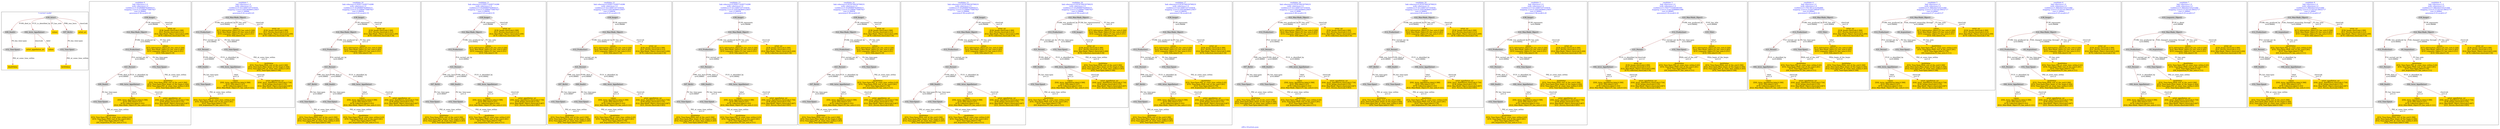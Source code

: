 digraph n0 {
fontcolor="blue"
remincross="true"
label="s09-s-18-artists.json"
subgraph cluster_0 {
label="1-correct model"
n2[style="filled",color="white",fillcolor="lightgray",label="E39_Actor1"];
n3[style="filled",color="white",fillcolor="lightgray",label="E69_Death1"];
n4[style="filled",color="white",fillcolor="lightgray",label="E82_Actor_Appellation1"];
n5[shape="plaintext",style="filled",fillcolor="gold",label="values"];
n6[style="filled",color="white",fillcolor="lightgray",label="E67_Birth1"];
n7[shape="plaintext",style="filled",fillcolor="gold",label="artist_uri"];
n8[style="filled",color="white",fillcolor="lightgray",label="E52_Time-Span1"];
n9[shape="plaintext",style="filled",fillcolor="gold",label="birthValue"];
n10[style="filled",color="white",fillcolor="lightgray",label="E52_Time-Span2"];
n11[shape="plaintext",style="filled",fillcolor="gold",label="deathValue"];
n12[shape="plaintext",style="filled",fillcolor="gold",label="artist_appellation_uri"];
n13[shape="plaintext",style="filled",fillcolor="gold",label="values"];
}
subgraph cluster_1 {
label="candidate 0\nlink coherence:1.0\nnode coherence:1.0\nconfidence:0.45290869793904515\nmapping score:0.5120806770907927\ncost:12.99962\n-precision:0.38-recall:0.45"
n15[style="filled",color="white",fillcolor="lightgray",label="E12_Production1"];
n16[style="filled",color="white",fillcolor="lightgray",label="E21_Person1"];
n17[style="filled",color="white",fillcolor="lightgray",label="E52_Time-Span2"];
n18[style="filled",color="white",fillcolor="lightgray",label="E69_Death1"];
n19[style="filled",color="white",fillcolor="lightgray",label="E82_Actor_Appellation1"];
n20[style="filled",color="white",fillcolor="lightgray",label="E22_Man-Made_Object1"];
n21[style="filled",color="white",fillcolor="lightgray",label="E38_Image1"];
n22[style="filled",color="white",fillcolor="lightgray",label="E52_Time-Span4"];
n23[shape="plaintext",style="filled",fillcolor="gold",label="values\n[E82_Actor_Appellation,label,0.588]\n[E35_Title,label,0.147]\n[E78_Collection,label,0.143]\n[E22_Man-Made_Object,P3_has_note,0.121]"];
n24[shape="plaintext",style="filled",fillcolor="gold",label="artist_uri\n[E38_Image,classLink,0.399]\n[E21_Person,classLink,0.212]\n[E22_Man-Made_Object,classLink,0.209]\n[E78_Collection,classLink,0.18]"];
n25[shape="plaintext",style="filled",fillcolor="gold",label="values\n[E73_Information_Object,P3_has_note,0.326]\n[E22_Man-Made_Object,P3_has_note,0.283]\n[E33_Linguistic_Object,P3_has_note,0.251]\n[E35_Title,label,0.14]"];
n26[shape="plaintext",style="filled",fillcolor="gold",label="deathValue\n[E52_Time-Span,P82_at_some_time_within,0.43]\n[E52_Time-Span,P82b_end_of_the_end,0.281]\n[E52_Time-Span,label,0.178]\n[E8_Acquisition,P3_has_note,0.111]"];
n27[shape="plaintext",style="filled",fillcolor="gold",label="artist_appellation_uri\n[E82_Actor_Appellation,classLink,0.734]\n[E38_Image,classLink,0.135]\n[E22_Man-Made_Object,classLink,0.067]\n[E21_Person,classLink,0.063]"];
n28[shape="plaintext",style="filled",fillcolor="gold",label="birthValue\n[E52_Time-Span,P82b_end_of_the_end,0.306]\n[E52_Time-Span,P82a_begin_of_the_begin,0.304]\n[E52_Time-Span,P82_at_some_time_within,0.283]\n[E52_Time-Span,label,0.106]"];
}
subgraph cluster_2 {
label="candidate 1\nlink coherence:1.0\nnode coherence:1.0\nconfidence:0.42134907337103034\nmapping score:0.5293385800125657\ncost:11.99966\n-precision:0.42-recall:0.45"
n30[style="filled",color="white",fillcolor="lightgray",label="E12_Production1"];
n31[style="filled",color="white",fillcolor="lightgray",label="E21_Person1"];
n32[style="filled",color="white",fillcolor="lightgray",label="E52_Time-Span2"];
n33[style="filled",color="white",fillcolor="lightgray",label="E69_Death1"];
n34[style="filled",color="white",fillcolor="lightgray",label="E82_Actor_Appellation1"];
n35[style="filled",color="white",fillcolor="lightgray",label="E22_Man-Made_Object1"];
n36[style="filled",color="white",fillcolor="lightgray",label="E52_Time-Span4"];
n37[shape="plaintext",style="filled",fillcolor="gold",label="values\n[E82_Actor_Appellation,label,0.588]\n[E35_Title,label,0.147]\n[E78_Collection,label,0.143]\n[E22_Man-Made_Object,P3_has_note,0.121]"];
n38[shape="plaintext",style="filled",fillcolor="gold",label="values\n[E73_Information_Object,P3_has_note,0.326]\n[E22_Man-Made_Object,P3_has_note,0.283]\n[E33_Linguistic_Object,P3_has_note,0.251]\n[E35_Title,label,0.14]"];
n39[shape="plaintext",style="filled",fillcolor="gold",label="deathValue\n[E52_Time-Span,P82_at_some_time_within,0.43]\n[E52_Time-Span,P82b_end_of_the_end,0.281]\n[E52_Time-Span,label,0.178]\n[E8_Acquisition,P3_has_note,0.111]"];
n40[shape="plaintext",style="filled",fillcolor="gold",label="artist_appellation_uri\n[E82_Actor_Appellation,classLink,0.734]\n[E38_Image,classLink,0.135]\n[E22_Man-Made_Object,classLink,0.067]\n[E21_Person,classLink,0.063]"];
n41[shape="plaintext",style="filled",fillcolor="gold",label="artist_uri\n[E38_Image,classLink,0.399]\n[E21_Person,classLink,0.212]\n[E22_Man-Made_Object,classLink,0.209]\n[E78_Collection,classLink,0.18]"];
n42[shape="plaintext",style="filled",fillcolor="gold",label="birthValue\n[E52_Time-Span,P82b_end_of_the_end,0.306]\n[E52_Time-Span,P82a_begin_of_the_begin,0.304]\n[E52_Time-Span,P82_at_some_time_within,0.283]\n[E52_Time-Span,label,0.106]"];
}
subgraph cluster_3 {
label="candidate 10\nlink coherence:0.9285714285714286\nnode coherence:1.0\nconfidence:0.45290869793904515\nmapping score:0.5120806770907927\ncost:13.99956\n-precision:0.43-recall:0.55"
n44[style="filled",color="white",fillcolor="lightgray",label="E12_Production1"];
n45[style="filled",color="white",fillcolor="lightgray",label="E21_Person1"];
n46[style="filled",color="white",fillcolor="lightgray",label="E67_Birth1"];
n47[style="filled",color="white",fillcolor="lightgray",label="E69_Death1"];
n48[style="filled",color="white",fillcolor="lightgray",label="E82_Actor_Appellation1"];
n49[style="filled",color="white",fillcolor="lightgray",label="E22_Man-Made_Object1"];
n50[style="filled",color="white",fillcolor="lightgray",label="E38_Image1"];
n51[style="filled",color="white",fillcolor="lightgray",label="E52_Time-Span1"];
n52[style="filled",color="white",fillcolor="lightgray",label="E52_Time-Span3"];
n53[shape="plaintext",style="filled",fillcolor="gold",label="values\n[E82_Actor_Appellation,label,0.588]\n[E35_Title,label,0.147]\n[E78_Collection,label,0.143]\n[E22_Man-Made_Object,P3_has_note,0.121]"];
n54[shape="plaintext",style="filled",fillcolor="gold",label="birthValue\n[E52_Time-Span,P82b_end_of_the_end,0.306]\n[E52_Time-Span,P82a_begin_of_the_begin,0.304]\n[E52_Time-Span,P82_at_some_time_within,0.283]\n[E52_Time-Span,label,0.106]"];
n55[shape="plaintext",style="filled",fillcolor="gold",label="artist_uri\n[E38_Image,classLink,0.399]\n[E21_Person,classLink,0.212]\n[E22_Man-Made_Object,classLink,0.209]\n[E78_Collection,classLink,0.18]"];
n56[shape="plaintext",style="filled",fillcolor="gold",label="values\n[E73_Information_Object,P3_has_note,0.326]\n[E22_Man-Made_Object,P3_has_note,0.283]\n[E33_Linguistic_Object,P3_has_note,0.251]\n[E35_Title,label,0.14]"];
n57[shape="plaintext",style="filled",fillcolor="gold",label="artist_appellation_uri\n[E82_Actor_Appellation,classLink,0.734]\n[E38_Image,classLink,0.135]\n[E22_Man-Made_Object,classLink,0.067]\n[E21_Person,classLink,0.063]"];
n58[shape="plaintext",style="filled",fillcolor="gold",label="deathValue\n[E52_Time-Span,P82_at_some_time_within,0.43]\n[E52_Time-Span,P82b_end_of_the_end,0.281]\n[E52_Time-Span,label,0.178]\n[E8_Acquisition,P3_has_note,0.111]"];
}
subgraph cluster_4 {
label="candidate 11\nlink coherence:0.9285714285714286\nnode coherence:1.0\nconfidence:0.45290869793904515\nmapping score:0.5120806770907927\ncost:13.99959\n-precision:0.43-recall:0.55"
n60[style="filled",color="white",fillcolor="lightgray",label="E12_Production1"];
n61[style="filled",color="white",fillcolor="lightgray",label="E21_Person1"];
n62[style="filled",color="white",fillcolor="lightgray",label="E67_Birth1"];
n63[style="filled",color="white",fillcolor="lightgray",label="E69_Death1"];
n64[style="filled",color="white",fillcolor="lightgray",label="E82_Actor_Appellation1"];
n65[style="filled",color="white",fillcolor="lightgray",label="E22_Man-Made_Object1"];
n66[style="filled",color="white",fillcolor="lightgray",label="E38_Image1"];
n67[style="filled",color="white",fillcolor="lightgray",label="E52_Time-Span1"];
n68[style="filled",color="white",fillcolor="lightgray",label="E52_Time-Span4"];
n69[shape="plaintext",style="filled",fillcolor="gold",label="values\n[E82_Actor_Appellation,label,0.588]\n[E35_Title,label,0.147]\n[E78_Collection,label,0.143]\n[E22_Man-Made_Object,P3_has_note,0.121]"];
n70[shape="plaintext",style="filled",fillcolor="gold",label="birthValue\n[E52_Time-Span,P82b_end_of_the_end,0.306]\n[E52_Time-Span,P82a_begin_of_the_begin,0.304]\n[E52_Time-Span,P82_at_some_time_within,0.283]\n[E52_Time-Span,label,0.106]"];
n71[shape="plaintext",style="filled",fillcolor="gold",label="artist_uri\n[E38_Image,classLink,0.399]\n[E21_Person,classLink,0.212]\n[E22_Man-Made_Object,classLink,0.209]\n[E78_Collection,classLink,0.18]"];
n72[shape="plaintext",style="filled",fillcolor="gold",label="values\n[E73_Information_Object,P3_has_note,0.326]\n[E22_Man-Made_Object,P3_has_note,0.283]\n[E33_Linguistic_Object,P3_has_note,0.251]\n[E35_Title,label,0.14]"];
n73[shape="plaintext",style="filled",fillcolor="gold",label="deathValue\n[E52_Time-Span,P82_at_some_time_within,0.43]\n[E52_Time-Span,P82b_end_of_the_end,0.281]\n[E52_Time-Span,label,0.178]\n[E8_Acquisition,P3_has_note,0.111]"];
n74[shape="plaintext",style="filled",fillcolor="gold",label="artist_appellation_uri\n[E82_Actor_Appellation,classLink,0.734]\n[E38_Image,classLink,0.135]\n[E22_Man-Made_Object,classLink,0.067]\n[E21_Person,classLink,0.063]"];
}
subgraph cluster_5 {
label="candidate 12\nlink coherence:0.9285714285714286\nnode coherence:1.0\nconfidence:0.42134907337103034\nmapping score:0.5293385800125657\ncost:13.99956\n-precision:0.43-recall:0.55"
n76[style="filled",color="white",fillcolor="lightgray",label="E12_Production1"];
n77[style="filled",color="white",fillcolor="lightgray",label="E21_Person1"];
n78[style="filled",color="white",fillcolor="lightgray",label="E67_Birth1"];
n79[style="filled",color="white",fillcolor="lightgray",label="E69_Death1"];
n80[style="filled",color="white",fillcolor="lightgray",label="E82_Actor_Appellation1"];
n81[style="filled",color="white",fillcolor="lightgray",label="E22_Man-Made_Object1"];
n82[style="filled",color="white",fillcolor="lightgray",label="E38_Image1"];
n83[style="filled",color="white",fillcolor="lightgray",label="E52_Time-Span1"];
n84[style="filled",color="white",fillcolor="lightgray",label="E52_Time-Span3"];
n85[shape="plaintext",style="filled",fillcolor="gold",label="values\n[E82_Actor_Appellation,label,0.588]\n[E35_Title,label,0.147]\n[E78_Collection,label,0.143]\n[E22_Man-Made_Object,P3_has_note,0.121]"];
n86[shape="plaintext",style="filled",fillcolor="gold",label="birthValue\n[E52_Time-Span,P82b_end_of_the_end,0.306]\n[E52_Time-Span,P82a_begin_of_the_begin,0.304]\n[E52_Time-Span,P82_at_some_time_within,0.283]\n[E52_Time-Span,label,0.106]"];
n87[shape="plaintext",style="filled",fillcolor="gold",label="values\n[E73_Information_Object,P3_has_note,0.326]\n[E22_Man-Made_Object,P3_has_note,0.283]\n[E33_Linguistic_Object,P3_has_note,0.251]\n[E35_Title,label,0.14]"];
n88[shape="plaintext",style="filled",fillcolor="gold",label="artist_appellation_uri\n[E82_Actor_Appellation,classLink,0.734]\n[E38_Image,classLink,0.135]\n[E22_Man-Made_Object,classLink,0.067]\n[E21_Person,classLink,0.063]"];
n89[shape="plaintext",style="filled",fillcolor="gold",label="artist_uri\n[E38_Image,classLink,0.399]\n[E21_Person,classLink,0.212]\n[E22_Man-Made_Object,classLink,0.209]\n[E78_Collection,classLink,0.18]"];
n90[shape="plaintext",style="filled",fillcolor="gold",label="deathValue\n[E52_Time-Span,P82_at_some_time_within,0.43]\n[E52_Time-Span,P82b_end_of_the_end,0.281]\n[E52_Time-Span,label,0.178]\n[E8_Acquisition,P3_has_note,0.111]"];
}
subgraph cluster_6 {
label="candidate 13\nlink coherence:0.9285714285714286\nnode coherence:1.0\nconfidence:0.42134907337103034\nmapping score:0.5293385800125657\ncost:13.99959\n-precision:0.43-recall:0.55"
n92[style="filled",color="white",fillcolor="lightgray",label="E12_Production1"];
n93[style="filled",color="white",fillcolor="lightgray",label="E21_Person1"];
n94[style="filled",color="white",fillcolor="lightgray",label="E67_Birth1"];
n95[style="filled",color="white",fillcolor="lightgray",label="E69_Death1"];
n96[style="filled",color="white",fillcolor="lightgray",label="E82_Actor_Appellation1"];
n97[style="filled",color="white",fillcolor="lightgray",label="E22_Man-Made_Object1"];
n98[style="filled",color="white",fillcolor="lightgray",label="E38_Image1"];
n99[style="filled",color="white",fillcolor="lightgray",label="E52_Time-Span1"];
n100[style="filled",color="white",fillcolor="lightgray",label="E52_Time-Span4"];
n101[shape="plaintext",style="filled",fillcolor="gold",label="values\n[E82_Actor_Appellation,label,0.588]\n[E35_Title,label,0.147]\n[E78_Collection,label,0.143]\n[E22_Man-Made_Object,P3_has_note,0.121]"];
n102[shape="plaintext",style="filled",fillcolor="gold",label="birthValue\n[E52_Time-Span,P82b_end_of_the_end,0.306]\n[E52_Time-Span,P82a_begin_of_the_begin,0.304]\n[E52_Time-Span,P82_at_some_time_within,0.283]\n[E52_Time-Span,label,0.106]"];
n103[shape="plaintext",style="filled",fillcolor="gold",label="values\n[E73_Information_Object,P3_has_note,0.326]\n[E22_Man-Made_Object,P3_has_note,0.283]\n[E33_Linguistic_Object,P3_has_note,0.251]\n[E35_Title,label,0.14]"];
n104[shape="plaintext",style="filled",fillcolor="gold",label="deathValue\n[E52_Time-Span,P82_at_some_time_within,0.43]\n[E52_Time-Span,P82b_end_of_the_end,0.281]\n[E52_Time-Span,label,0.178]\n[E8_Acquisition,P3_has_note,0.111]"];
n105[shape="plaintext",style="filled",fillcolor="gold",label="artist_appellation_uri\n[E82_Actor_Appellation,classLink,0.734]\n[E38_Image,classLink,0.135]\n[E22_Man-Made_Object,classLink,0.067]\n[E21_Person,classLink,0.063]"];
n106[shape="plaintext",style="filled",fillcolor="gold",label="artist_uri\n[E38_Image,classLink,0.399]\n[E21_Person,classLink,0.212]\n[E22_Man-Made_Object,classLink,0.209]\n[E78_Collection,classLink,0.18]"];
}
subgraph cluster_7 {
label="candidate 14\nlink coherence:0.9230769230769231\nnode coherence:1.0\nconfidence:0.45290869793904515\nmapping score:0.5120806770907927\ncost:12.99959\n-precision:0.38-recall:0.45"
n108[style="filled",color="white",fillcolor="lightgray",label="E12_Production1"];
n109[style="filled",color="white",fillcolor="lightgray",label="E21_Person1"];
n110[style="filled",color="white",fillcolor="lightgray",label="E52_Time-Span2"];
n111[style="filled",color="white",fillcolor="lightgray",label="E67_Birth1"];
n112[style="filled",color="white",fillcolor="lightgray",label="E82_Actor_Appellation1"];
n113[style="filled",color="white",fillcolor="lightgray",label="E22_Man-Made_Object1"];
n114[style="filled",color="white",fillcolor="lightgray",label="E38_Image1"];
n115[style="filled",color="white",fillcolor="lightgray",label="E52_Time-Span1"];
n116[shape="plaintext",style="filled",fillcolor="gold",label="values\n[E82_Actor_Appellation,label,0.588]\n[E35_Title,label,0.147]\n[E78_Collection,label,0.143]\n[E22_Man-Made_Object,P3_has_note,0.121]"];
n117[shape="plaintext",style="filled",fillcolor="gold",label="birthValue\n[E52_Time-Span,P82b_end_of_the_end,0.306]\n[E52_Time-Span,P82a_begin_of_the_begin,0.304]\n[E52_Time-Span,P82_at_some_time_within,0.283]\n[E52_Time-Span,label,0.106]"];
n118[shape="plaintext",style="filled",fillcolor="gold",label="artist_uri\n[E38_Image,classLink,0.399]\n[E21_Person,classLink,0.212]\n[E22_Man-Made_Object,classLink,0.209]\n[E78_Collection,classLink,0.18]"];
n119[shape="plaintext",style="filled",fillcolor="gold",label="values\n[E73_Information_Object,P3_has_note,0.326]\n[E22_Man-Made_Object,P3_has_note,0.283]\n[E33_Linguistic_Object,P3_has_note,0.251]\n[E35_Title,label,0.14]"];
n120[shape="plaintext",style="filled",fillcolor="gold",label="artist_appellation_uri\n[E82_Actor_Appellation,classLink,0.734]\n[E38_Image,classLink,0.135]\n[E22_Man-Made_Object,classLink,0.067]\n[E21_Person,classLink,0.063]"];
n121[shape="plaintext",style="filled",fillcolor="gold",label="deathValue\n[E52_Time-Span,P82_at_some_time_within,0.43]\n[E52_Time-Span,P82b_end_of_the_end,0.281]\n[E52_Time-Span,label,0.178]\n[E8_Acquisition,P3_has_note,0.111]"];
}
subgraph cluster_8 {
label="candidate 15\nlink coherence:0.9230769230769231\nnode coherence:1.0\nconfidence:0.45290869793904515\nmapping score:0.5120806770907927\ncost:12.99964\n-precision:0.38-recall:0.45"
n123[style="filled",color="white",fillcolor="lightgray",label="E12_Production1"];
n124[style="filled",color="white",fillcolor="lightgray",label="E21_Person1"];
n125[style="filled",color="white",fillcolor="lightgray",label="E69_Death1"];
n126[style="filled",color="white",fillcolor="lightgray",label="E82_Actor_Appellation1"];
n127[style="filled",color="white",fillcolor="lightgray",label="E22_Man-Made_Object1"];
n128[style="filled",color="white",fillcolor="lightgray",label="E38_Image1"];
n129[style="filled",color="white",fillcolor="lightgray",label="E52_Time-Span3"];
n130[style="filled",color="white",fillcolor="lightgray",label="E52_Time-Span4"];
n131[shape="plaintext",style="filled",fillcolor="gold",label="values\n[E82_Actor_Appellation,label,0.588]\n[E35_Title,label,0.147]\n[E78_Collection,label,0.143]\n[E22_Man-Made_Object,P3_has_note,0.121]"];
n132[shape="plaintext",style="filled",fillcolor="gold",label="artist_uri\n[E38_Image,classLink,0.399]\n[E21_Person,classLink,0.212]\n[E22_Man-Made_Object,classLink,0.209]\n[E78_Collection,classLink,0.18]"];
n133[shape="plaintext",style="filled",fillcolor="gold",label="values\n[E73_Information_Object,P3_has_note,0.326]\n[E22_Man-Made_Object,P3_has_note,0.283]\n[E33_Linguistic_Object,P3_has_note,0.251]\n[E35_Title,label,0.14]"];
n134[shape="plaintext",style="filled",fillcolor="gold",label="deathValue\n[E52_Time-Span,P82_at_some_time_within,0.43]\n[E52_Time-Span,P82b_end_of_the_end,0.281]\n[E52_Time-Span,label,0.178]\n[E8_Acquisition,P3_has_note,0.111]"];
n135[shape="plaintext",style="filled",fillcolor="gold",label="artist_appellation_uri\n[E82_Actor_Appellation,classLink,0.734]\n[E38_Image,classLink,0.135]\n[E22_Man-Made_Object,classLink,0.067]\n[E21_Person,classLink,0.063]"];
n136[shape="plaintext",style="filled",fillcolor="gold",label="birthValue\n[E52_Time-Span,P82b_end_of_the_end,0.306]\n[E52_Time-Span,P82a_begin_of_the_begin,0.304]\n[E52_Time-Span,P82_at_some_time_within,0.283]\n[E52_Time-Span,label,0.106]"];
}
subgraph cluster_9 {
label="candidate 16\nlink coherence:0.9230769230769231\nnode coherence:1.0\nconfidence:0.45290869793904515\nmapping score:0.5120806770907927\ncost:12.99966\n-precision:0.38-recall:0.45"
n138[style="filled",color="white",fillcolor="lightgray",label="E12_Production1"];
n139[style="filled",color="white",fillcolor="lightgray",label="E21_Person1"];
n140[style="filled",color="white",fillcolor="lightgray",label="E52_Time-Span2"];
n141[style="filled",color="white",fillcolor="lightgray",label="E69_Death1"];
n142[style="filled",color="white",fillcolor="lightgray",label="E82_Actor_Appellation1"];
n143[style="filled",color="white",fillcolor="lightgray",label="E22_Man-Made_Object1"];
n144[style="filled",color="white",fillcolor="lightgray",label="E38_Image1"];
n145[style="filled",color="white",fillcolor="lightgray",label="E52_Time-Span4"];
n146[shape="plaintext",style="filled",fillcolor="gold",label="values\n[E82_Actor_Appellation,label,0.588]\n[E35_Title,label,0.147]\n[E78_Collection,label,0.143]\n[E22_Man-Made_Object,P3_has_note,0.121]"];
n147[shape="plaintext",style="filled",fillcolor="gold",label="artist_uri\n[E38_Image,classLink,0.399]\n[E21_Person,classLink,0.212]\n[E22_Man-Made_Object,classLink,0.209]\n[E78_Collection,classLink,0.18]"];
n148[shape="plaintext",style="filled",fillcolor="gold",label="values\n[E73_Information_Object,P3_has_note,0.326]\n[E22_Man-Made_Object,P3_has_note,0.283]\n[E33_Linguistic_Object,P3_has_note,0.251]\n[E35_Title,label,0.14]"];
n149[shape="plaintext",style="filled",fillcolor="gold",label="deathValue\n[E52_Time-Span,P82_at_some_time_within,0.43]\n[E52_Time-Span,P82b_end_of_the_end,0.281]\n[E52_Time-Span,label,0.178]\n[E8_Acquisition,P3_has_note,0.111]"];
n150[shape="plaintext",style="filled",fillcolor="gold",label="artist_appellation_uri\n[E82_Actor_Appellation,classLink,0.734]\n[E38_Image,classLink,0.135]\n[E22_Man-Made_Object,classLink,0.067]\n[E21_Person,classLink,0.063]"];
n151[shape="plaintext",style="filled",fillcolor="gold",label="birthValue\n[E52_Time-Span,P82b_end_of_the_end,0.306]\n[E52_Time-Span,P82a_begin_of_the_begin,0.304]\n[E52_Time-Span,P82_at_some_time_within,0.283]\n[E52_Time-Span,label,0.106]"];
}
subgraph cluster_10 {
label="candidate 17\nlink coherence:0.9230769230769231\nnode coherence:1.0\nconfidence:0.42134907337103034\nmapping score:0.5293385800125657\ncost:12.99959\n-precision:0.38-recall:0.45"
n153[style="filled",color="white",fillcolor="lightgray",label="E12_Production1"];
n154[style="filled",color="white",fillcolor="lightgray",label="E21_Person1"];
n155[style="filled",color="white",fillcolor="lightgray",label="E52_Time-Span2"];
n156[style="filled",color="white",fillcolor="lightgray",label="E67_Birth1"];
n157[style="filled",color="white",fillcolor="lightgray",label="E82_Actor_Appellation1"];
n158[style="filled",color="white",fillcolor="lightgray",label="E22_Man-Made_Object1"];
n159[style="filled",color="white",fillcolor="lightgray",label="E38_Image1"];
n160[style="filled",color="white",fillcolor="lightgray",label="E52_Time-Span1"];
n161[shape="plaintext",style="filled",fillcolor="gold",label="values\n[E82_Actor_Appellation,label,0.588]\n[E35_Title,label,0.147]\n[E78_Collection,label,0.143]\n[E22_Man-Made_Object,P3_has_note,0.121]"];
n162[shape="plaintext",style="filled",fillcolor="gold",label="birthValue\n[E52_Time-Span,P82b_end_of_the_end,0.306]\n[E52_Time-Span,P82a_begin_of_the_begin,0.304]\n[E52_Time-Span,P82_at_some_time_within,0.283]\n[E52_Time-Span,label,0.106]"];
n163[shape="plaintext",style="filled",fillcolor="gold",label="values\n[E73_Information_Object,P3_has_note,0.326]\n[E22_Man-Made_Object,P3_has_note,0.283]\n[E33_Linguistic_Object,P3_has_note,0.251]\n[E35_Title,label,0.14]"];
n164[shape="plaintext",style="filled",fillcolor="gold",label="artist_appellation_uri\n[E82_Actor_Appellation,classLink,0.734]\n[E38_Image,classLink,0.135]\n[E22_Man-Made_Object,classLink,0.067]\n[E21_Person,classLink,0.063]"];
n165[shape="plaintext",style="filled",fillcolor="gold",label="artist_uri\n[E38_Image,classLink,0.399]\n[E21_Person,classLink,0.212]\n[E22_Man-Made_Object,classLink,0.209]\n[E78_Collection,classLink,0.18]"];
n166[shape="plaintext",style="filled",fillcolor="gold",label="deathValue\n[E52_Time-Span,P82_at_some_time_within,0.43]\n[E52_Time-Span,P82b_end_of_the_end,0.281]\n[E52_Time-Span,label,0.178]\n[E8_Acquisition,P3_has_note,0.111]"];
}
subgraph cluster_11 {
label="candidate 18\nlink coherence:0.9230769230769231\nnode coherence:1.0\nconfidence:0.42134907337103034\nmapping score:0.5293385800125657\ncost:12.9996\n-precision:0.46-recall:0.55"
n168[style="filled",color="white",fillcolor="lightgray",label="E12_Production1"];
n169[style="filled",color="white",fillcolor="lightgray",label="E21_Person1"];
n170[style="filled",color="white",fillcolor="lightgray",label="E67_Birth1"];
n171[style="filled",color="white",fillcolor="lightgray",label="E69_Death1"];
n172[style="filled",color="white",fillcolor="lightgray",label="E82_Actor_Appellation1"];
n173[style="filled",color="white",fillcolor="lightgray",label="E22_Man-Made_Object1"];
n174[style="filled",color="white",fillcolor="lightgray",label="E52_Time-Span1"];
n175[style="filled",color="white",fillcolor="lightgray",label="E52_Time-Span3"];
n176[shape="plaintext",style="filled",fillcolor="gold",label="values\n[E82_Actor_Appellation,label,0.588]\n[E35_Title,label,0.147]\n[E78_Collection,label,0.143]\n[E22_Man-Made_Object,P3_has_note,0.121]"];
n177[shape="plaintext",style="filled",fillcolor="gold",label="birthValue\n[E52_Time-Span,P82b_end_of_the_end,0.306]\n[E52_Time-Span,P82a_begin_of_the_begin,0.304]\n[E52_Time-Span,P82_at_some_time_within,0.283]\n[E52_Time-Span,label,0.106]"];
n178[shape="plaintext",style="filled",fillcolor="gold",label="values\n[E73_Information_Object,P3_has_note,0.326]\n[E22_Man-Made_Object,P3_has_note,0.283]\n[E33_Linguistic_Object,P3_has_note,0.251]\n[E35_Title,label,0.14]"];
n179[shape="plaintext",style="filled",fillcolor="gold",label="artist_appellation_uri\n[E82_Actor_Appellation,classLink,0.734]\n[E38_Image,classLink,0.135]\n[E22_Man-Made_Object,classLink,0.067]\n[E21_Person,classLink,0.063]"];
n180[shape="plaintext",style="filled",fillcolor="gold",label="artist_uri\n[E38_Image,classLink,0.399]\n[E21_Person,classLink,0.212]\n[E22_Man-Made_Object,classLink,0.209]\n[E78_Collection,classLink,0.18]"];
n181[shape="plaintext",style="filled",fillcolor="gold",label="deathValue\n[E52_Time-Span,P82_at_some_time_within,0.43]\n[E52_Time-Span,P82b_end_of_the_end,0.281]\n[E52_Time-Span,label,0.178]\n[E8_Acquisition,P3_has_note,0.111]"];
}
subgraph cluster_12 {
label="candidate 19\nlink coherence:0.9230769230769231\nnode coherence:1.0\nconfidence:0.42134907337103034\nmapping score:0.5293385800125657\ncost:12.99963\n-precision:0.46-recall:0.55"
n183[style="filled",color="white",fillcolor="lightgray",label="E12_Production1"];
n184[style="filled",color="white",fillcolor="lightgray",label="E21_Person1"];
n185[style="filled",color="white",fillcolor="lightgray",label="E67_Birth1"];
n186[style="filled",color="white",fillcolor="lightgray",label="E69_Death1"];
n187[style="filled",color="white",fillcolor="lightgray",label="E82_Actor_Appellation1"];
n188[style="filled",color="white",fillcolor="lightgray",label="E22_Man-Made_Object1"];
n189[style="filled",color="white",fillcolor="lightgray",label="E52_Time-Span1"];
n190[style="filled",color="white",fillcolor="lightgray",label="E52_Time-Span4"];
n191[shape="plaintext",style="filled",fillcolor="gold",label="values\n[E82_Actor_Appellation,label,0.588]\n[E35_Title,label,0.147]\n[E78_Collection,label,0.143]\n[E22_Man-Made_Object,P3_has_note,0.121]"];
n192[shape="plaintext",style="filled",fillcolor="gold",label="birthValue\n[E52_Time-Span,P82b_end_of_the_end,0.306]\n[E52_Time-Span,P82a_begin_of_the_begin,0.304]\n[E52_Time-Span,P82_at_some_time_within,0.283]\n[E52_Time-Span,label,0.106]"];
n193[shape="plaintext",style="filled",fillcolor="gold",label="values\n[E73_Information_Object,P3_has_note,0.326]\n[E22_Man-Made_Object,P3_has_note,0.283]\n[E33_Linguistic_Object,P3_has_note,0.251]\n[E35_Title,label,0.14]"];
n194[shape="plaintext",style="filled",fillcolor="gold",label="deathValue\n[E52_Time-Span,P82_at_some_time_within,0.43]\n[E52_Time-Span,P82b_end_of_the_end,0.281]\n[E52_Time-Span,label,0.178]\n[E8_Acquisition,P3_has_note,0.111]"];
n195[shape="plaintext",style="filled",fillcolor="gold",label="artist_appellation_uri\n[E82_Actor_Appellation,classLink,0.734]\n[E38_Image,classLink,0.135]\n[E22_Man-Made_Object,classLink,0.067]\n[E21_Person,classLink,0.063]"];
n196[shape="plaintext",style="filled",fillcolor="gold",label="artist_uri\n[E38_Image,classLink,0.399]\n[E21_Person,classLink,0.212]\n[E22_Man-Made_Object,classLink,0.209]\n[E78_Collection,classLink,0.18]"];
}
subgraph cluster_13 {
label="candidate 2\nlink coherence:1.0\nnode coherence:1.0\nconfidence:0.42134907337103034\nmapping score:0.5293385800125657\ncost:12.99962\n-precision:0.38-recall:0.45"
n198[style="filled",color="white",fillcolor="lightgray",label="E12_Production1"];
n199[style="filled",color="white",fillcolor="lightgray",label="E21_Person1"];
n200[style="filled",color="white",fillcolor="lightgray",label="E52_Time-Span2"];
n201[style="filled",color="white",fillcolor="lightgray",label="E69_Death1"];
n202[style="filled",color="white",fillcolor="lightgray",label="E82_Actor_Appellation1"];
n203[style="filled",color="white",fillcolor="lightgray",label="E22_Man-Made_Object1"];
n204[style="filled",color="white",fillcolor="lightgray",label="E38_Image1"];
n205[style="filled",color="white",fillcolor="lightgray",label="E52_Time-Span4"];
n206[shape="plaintext",style="filled",fillcolor="gold",label="values\n[E82_Actor_Appellation,label,0.588]\n[E35_Title,label,0.147]\n[E78_Collection,label,0.143]\n[E22_Man-Made_Object,P3_has_note,0.121]"];
n207[shape="plaintext",style="filled",fillcolor="gold",label="values\n[E73_Information_Object,P3_has_note,0.326]\n[E22_Man-Made_Object,P3_has_note,0.283]\n[E33_Linguistic_Object,P3_has_note,0.251]\n[E35_Title,label,0.14]"];
n208[shape="plaintext",style="filled",fillcolor="gold",label="deathValue\n[E52_Time-Span,P82_at_some_time_within,0.43]\n[E52_Time-Span,P82b_end_of_the_end,0.281]\n[E52_Time-Span,label,0.178]\n[E8_Acquisition,P3_has_note,0.111]"];
n209[shape="plaintext",style="filled",fillcolor="gold",label="artist_appellation_uri\n[E82_Actor_Appellation,classLink,0.734]\n[E38_Image,classLink,0.135]\n[E22_Man-Made_Object,classLink,0.067]\n[E21_Person,classLink,0.063]"];
n210[shape="plaintext",style="filled",fillcolor="gold",label="artist_uri\n[E38_Image,classLink,0.399]\n[E21_Person,classLink,0.212]\n[E22_Man-Made_Object,classLink,0.209]\n[E78_Collection,classLink,0.18]"];
n211[shape="plaintext",style="filled",fillcolor="gold",label="birthValue\n[E52_Time-Span,P82b_end_of_the_end,0.306]\n[E52_Time-Span,P82a_begin_of_the_begin,0.304]\n[E52_Time-Span,P82_at_some_time_within,0.283]\n[E52_Time-Span,label,0.106]"];
}
subgraph cluster_14 {
label="candidate 3\nlink coherence:1.0\nnode coherence:1.0\nconfidence:0.37657710300365305\nmapping score:0.5144145898901066\ncost:10.99965\n-precision:0.18-recall:0.18"
n213[style="filled",color="white",fillcolor="lightgray",label="E12_Production1"];
n214[style="filled",color="white",fillcolor="lightgray",label="E21_Person1"];
n215[style="filled",color="white",fillcolor="lightgray",label="E52_Time-Span2"];
n216[style="filled",color="white",fillcolor="lightgray",label="E82_Actor_Appellation1"];
n217[style="filled",color="white",fillcolor="lightgray",label="E22_Man-Made_Object1"];
n218[style="filled",color="white",fillcolor="lightgray",label="E35_Title1"];
n219[shape="plaintext",style="filled",fillcolor="gold",label="values\n[E82_Actor_Appellation,label,0.588]\n[E35_Title,label,0.147]\n[E78_Collection,label,0.143]\n[E22_Man-Made_Object,P3_has_note,0.121]"];
n220[shape="plaintext",style="filled",fillcolor="gold",label="values\n[E73_Information_Object,P3_has_note,0.326]\n[E22_Man-Made_Object,P3_has_note,0.283]\n[E33_Linguistic_Object,P3_has_note,0.251]\n[E35_Title,label,0.14]"];
n221[shape="plaintext",style="filled",fillcolor="gold",label="artist_uri\n[E38_Image,classLink,0.399]\n[E21_Person,classLink,0.212]\n[E22_Man-Made_Object,classLink,0.209]\n[E78_Collection,classLink,0.18]"];
n222[shape="plaintext",style="filled",fillcolor="gold",label="deathValue\n[E52_Time-Span,P82_at_some_time_within,0.43]\n[E52_Time-Span,P82b_end_of_the_end,0.281]\n[E52_Time-Span,label,0.178]\n[E8_Acquisition,P3_has_note,0.111]"];
n223[shape="plaintext",style="filled",fillcolor="gold",label="birthValue\n[E52_Time-Span,P82b_end_of_the_end,0.306]\n[E52_Time-Span,P82a_begin_of_the_begin,0.304]\n[E52_Time-Span,P82_at_some_time_within,0.283]\n[E52_Time-Span,label,0.106]"];
n224[shape="plaintext",style="filled",fillcolor="gold",label="artist_appellation_uri\n[E82_Actor_Appellation,classLink,0.734]\n[E38_Image,classLink,0.135]\n[E22_Man-Made_Object,classLink,0.067]\n[E21_Person,classLink,0.063]"];
}
subgraph cluster_15 {
label="candidate 4\nlink coherence:1.0\nnode coherence:1.0\nconfidence:0.37613613152592684\nmapping score:0.5142675993975312\ncost:10.99965\n-precision:0.18-recall:0.18"
n226[style="filled",color="white",fillcolor="lightgray",label="E12_Production1"];
n227[style="filled",color="white",fillcolor="lightgray",label="E21_Person1"];
n228[style="filled",color="white",fillcolor="lightgray",label="E52_Time-Span2"];
n229[style="filled",color="white",fillcolor="lightgray",label="E82_Actor_Appellation1"];
n230[style="filled",color="white",fillcolor="lightgray",label="E22_Man-Made_Object1"];
n231[style="filled",color="white",fillcolor="lightgray",label="E35_Title1"];
n232[shape="plaintext",style="filled",fillcolor="gold",label="values\n[E82_Actor_Appellation,label,0.588]\n[E35_Title,label,0.147]\n[E78_Collection,label,0.143]\n[E22_Man-Made_Object,P3_has_note,0.121]"];
n233[shape="plaintext",style="filled",fillcolor="gold",label="values\n[E73_Information_Object,P3_has_note,0.326]\n[E22_Man-Made_Object,P3_has_note,0.283]\n[E33_Linguistic_Object,P3_has_note,0.251]\n[E35_Title,label,0.14]"];
n234[shape="plaintext",style="filled",fillcolor="gold",label="deathValue\n[E52_Time-Span,P82_at_some_time_within,0.43]\n[E52_Time-Span,P82b_end_of_the_end,0.281]\n[E52_Time-Span,label,0.178]\n[E8_Acquisition,P3_has_note,0.111]"];
n235[shape="plaintext",style="filled",fillcolor="gold",label="birthValue\n[E52_Time-Span,P82b_end_of_the_end,0.306]\n[E52_Time-Span,P82a_begin_of_the_begin,0.304]\n[E52_Time-Span,P82_at_some_time_within,0.283]\n[E52_Time-Span,label,0.106]"];
n236[shape="plaintext",style="filled",fillcolor="gold",label="artist_appellation_uri\n[E82_Actor_Appellation,classLink,0.734]\n[E38_Image,classLink,0.135]\n[E22_Man-Made_Object,classLink,0.067]\n[E21_Person,classLink,0.063]"];
n237[shape="plaintext",style="filled",fillcolor="gold",label="artist_uri\n[E38_Image,classLink,0.399]\n[E21_Person,classLink,0.212]\n[E22_Man-Made_Object,classLink,0.209]\n[E78_Collection,classLink,0.18]"];
}
subgraph cluster_16 {
label="candidate 5\nlink coherence:1.0\nnode coherence:1.0\nconfidence:0.3682443725231484\nmapping score:0.5116370130632717\ncost:10.99967\n-precision:0.27-recall:0.27"
n239[style="filled",color="white",fillcolor="lightgray",label="E12_Production1"];
n240[style="filled",color="white",fillcolor="lightgray",label="E21_Person1"];
n241[style="filled",color="white",fillcolor="lightgray",label="E52_Time-Span2"];
n242[style="filled",color="white",fillcolor="lightgray",label="E82_Actor_Appellation1"];
n243[style="filled",color="white",fillcolor="lightgray",label="E22_Man-Made_Object1"];
n244[style="filled",color="white",fillcolor="lightgray",label="E8_Acquisition1"];
n245[shape="plaintext",style="filled",fillcolor="gold",label="values\n[E82_Actor_Appellation,label,0.588]\n[E35_Title,label,0.147]\n[E78_Collection,label,0.143]\n[E22_Man-Made_Object,P3_has_note,0.121]"];
n246[shape="plaintext",style="filled",fillcolor="gold",label="values\n[E73_Information_Object,P3_has_note,0.326]\n[E22_Man-Made_Object,P3_has_note,0.283]\n[E33_Linguistic_Object,P3_has_note,0.251]\n[E35_Title,label,0.14]"];
n247[shape="plaintext",style="filled",fillcolor="gold",label="artist_appellation_uri\n[E82_Actor_Appellation,classLink,0.734]\n[E38_Image,classLink,0.135]\n[E22_Man-Made_Object,classLink,0.067]\n[E21_Person,classLink,0.063]"];
n248[shape="plaintext",style="filled",fillcolor="gold",label="artist_uri\n[E38_Image,classLink,0.399]\n[E21_Person,classLink,0.212]\n[E22_Man-Made_Object,classLink,0.209]\n[E78_Collection,classLink,0.18]"];
n249[shape="plaintext",style="filled",fillcolor="gold",label="deathValue\n[E52_Time-Span,P82_at_some_time_within,0.43]\n[E52_Time-Span,P82b_end_of_the_end,0.281]\n[E52_Time-Span,label,0.178]\n[E8_Acquisition,P3_has_note,0.111]"];
n250[shape="plaintext",style="filled",fillcolor="gold",label="birthValue\n[E52_Time-Span,P82b_end_of_the_end,0.306]\n[E52_Time-Span,P82a_begin_of_the_begin,0.304]\n[E52_Time-Span,P82_at_some_time_within,0.283]\n[E52_Time-Span,label,0.106]"];
}
subgraph cluster_17 {
label="candidate 6\nlink coherence:1.0\nnode coherence:1.0\nconfidence:0.3682443725231484\nmapping score:0.5116370130632717\ncost:11.99963\n-precision:0.25-recall:0.27"
n252[style="filled",color="white",fillcolor="lightgray",label="E12_Production1"];
n253[style="filled",color="white",fillcolor="lightgray",label="E21_Person1"];
n254[style="filled",color="white",fillcolor="lightgray",label="E52_Time-Span2"];
n255[style="filled",color="white",fillcolor="lightgray",label="E82_Actor_Appellation1"];
n256[style="filled",color="white",fillcolor="lightgray",label="E22_Man-Made_Object1"];
n257[style="filled",color="white",fillcolor="lightgray",label="E8_Acquisition1"];
n258[style="filled",color="white",fillcolor="lightgray",label="E38_Image1"];
n259[shape="plaintext",style="filled",fillcolor="gold",label="values\n[E82_Actor_Appellation,label,0.588]\n[E35_Title,label,0.147]\n[E78_Collection,label,0.143]\n[E22_Man-Made_Object,P3_has_note,0.121]"];
n260[shape="plaintext",style="filled",fillcolor="gold",label="values\n[E73_Information_Object,P3_has_note,0.326]\n[E22_Man-Made_Object,P3_has_note,0.283]\n[E33_Linguistic_Object,P3_has_note,0.251]\n[E35_Title,label,0.14]"];
n261[shape="plaintext",style="filled",fillcolor="gold",label="artist_appellation_uri\n[E82_Actor_Appellation,classLink,0.734]\n[E38_Image,classLink,0.135]\n[E22_Man-Made_Object,classLink,0.067]\n[E21_Person,classLink,0.063]"];
n262[shape="plaintext",style="filled",fillcolor="gold",label="artist_uri\n[E38_Image,classLink,0.399]\n[E21_Person,classLink,0.212]\n[E22_Man-Made_Object,classLink,0.209]\n[E78_Collection,classLink,0.18]"];
n263[shape="plaintext",style="filled",fillcolor="gold",label="deathValue\n[E52_Time-Span,P82_at_some_time_within,0.43]\n[E52_Time-Span,P82b_end_of_the_end,0.281]\n[E52_Time-Span,label,0.178]\n[E8_Acquisition,P3_has_note,0.111]"];
n264[shape="plaintext",style="filled",fillcolor="gold",label="birthValue\n[E52_Time-Span,P82b_end_of_the_end,0.306]\n[E52_Time-Span,P82a_begin_of_the_begin,0.304]\n[E52_Time-Span,P82_at_some_time_within,0.283]\n[E52_Time-Span,label,0.106]"];
}
subgraph cluster_18 {
label="candidate 7\nlink coherence:1.0\nnode coherence:1.0\nconfidence:0.3682443725231484\nmapping score:0.5116370130632717\ncost:11.99965\n-precision:0.25-recall:0.27"
n266[style="filled",color="white",fillcolor="lightgray",label="E12_Production1"];
n267[style="filled",color="white",fillcolor="lightgray",label="E21_Person1"];
n268[style="filled",color="white",fillcolor="lightgray",label="E52_Time-Span2"];
n269[style="filled",color="white",fillcolor="lightgray",label="E82_Actor_Appellation1"];
n270[style="filled",color="white",fillcolor="lightgray",label="E22_Man-Made_Object1"];
n271[style="filled",color="white",fillcolor="lightgray",label="E8_Acquisition1"];
n272[style="filled",color="white",fillcolor="lightgray",label="E33_Linguistic_Object2"];
n273[shape="plaintext",style="filled",fillcolor="gold",label="values\n[E82_Actor_Appellation,label,0.588]\n[E35_Title,label,0.147]\n[E78_Collection,label,0.143]\n[E22_Man-Made_Object,P3_has_note,0.121]"];
n274[shape="plaintext",style="filled",fillcolor="gold",label="values\n[E73_Information_Object,P3_has_note,0.326]\n[E22_Man-Made_Object,P3_has_note,0.283]\n[E33_Linguistic_Object,P3_has_note,0.251]\n[E35_Title,label,0.14]"];
n275[shape="plaintext",style="filled",fillcolor="gold",label="artist_appellation_uri\n[E82_Actor_Appellation,classLink,0.734]\n[E38_Image,classLink,0.135]\n[E22_Man-Made_Object,classLink,0.067]\n[E21_Person,classLink,0.063]"];
n276[shape="plaintext",style="filled",fillcolor="gold",label="artist_uri\n[E38_Image,classLink,0.399]\n[E21_Person,classLink,0.212]\n[E22_Man-Made_Object,classLink,0.209]\n[E78_Collection,classLink,0.18]"];
n277[shape="plaintext",style="filled",fillcolor="gold",label="deathValue\n[E52_Time-Span,P82_at_some_time_within,0.43]\n[E52_Time-Span,P82b_end_of_the_end,0.281]\n[E52_Time-Span,label,0.178]\n[E8_Acquisition,P3_has_note,0.111]"];
n278[shape="plaintext",style="filled",fillcolor="gold",label="birthValue\n[E52_Time-Span,P82b_end_of_the_end,0.306]\n[E52_Time-Span,P82a_begin_of_the_begin,0.304]\n[E52_Time-Span,P82_at_some_time_within,0.283]\n[E52_Time-Span,label,0.106]"];
}
subgraph cluster_19 {
label="candidate 8\nlink coherence:1.0\nnode coherence:1.0\nconfidence:0.3682443725231484\nmapping score:0.5116370130632717\ncost:11.99967\n-precision:0.25-recall:0.27"
n280[style="filled",color="white",fillcolor="lightgray",label="E12_Production1"];
n281[style="filled",color="white",fillcolor="lightgray",label="E21_Person1"];
n282[style="filled",color="white",fillcolor="lightgray",label="E69_Death1"];
n283[style="filled",color="white",fillcolor="lightgray",label="E82_Actor_Appellation1"];
n284[style="filled",color="white",fillcolor="lightgray",label="E22_Man-Made_Object1"];
n285[style="filled",color="white",fillcolor="lightgray",label="E8_Acquisition1"];
n286[style="filled",color="white",fillcolor="lightgray",label="E52_Time-Span4"];
n287[shape="plaintext",style="filled",fillcolor="gold",label="values\n[E82_Actor_Appellation,label,0.588]\n[E35_Title,label,0.147]\n[E78_Collection,label,0.143]\n[E22_Man-Made_Object,P3_has_note,0.121]"];
n288[shape="plaintext",style="filled",fillcolor="gold",label="values\n[E73_Information_Object,P3_has_note,0.326]\n[E22_Man-Made_Object,P3_has_note,0.283]\n[E33_Linguistic_Object,P3_has_note,0.251]\n[E35_Title,label,0.14]"];
n289[shape="plaintext",style="filled",fillcolor="gold",label="birthValue\n[E52_Time-Span,P82b_end_of_the_end,0.306]\n[E52_Time-Span,P82a_begin_of_the_begin,0.304]\n[E52_Time-Span,P82_at_some_time_within,0.283]\n[E52_Time-Span,label,0.106]"];
n290[shape="plaintext",style="filled",fillcolor="gold",label="artist_appellation_uri\n[E82_Actor_Appellation,classLink,0.734]\n[E38_Image,classLink,0.135]\n[E22_Man-Made_Object,classLink,0.067]\n[E21_Person,classLink,0.063]"];
n291[shape="plaintext",style="filled",fillcolor="gold",label="artist_uri\n[E38_Image,classLink,0.399]\n[E21_Person,classLink,0.212]\n[E22_Man-Made_Object,classLink,0.209]\n[E78_Collection,classLink,0.18]"];
n292[shape="plaintext",style="filled",fillcolor="gold",label="deathValue\n[E52_Time-Span,P82_at_some_time_within,0.43]\n[E52_Time-Span,P82b_end_of_the_end,0.281]\n[E52_Time-Span,label,0.178]\n[E8_Acquisition,P3_has_note,0.111]"];
}
subgraph cluster_20 {
label="candidate 9\nlink coherence:1.0\nnode coherence:1.0\nconfidence:0.3682443725231484\nmapping score:0.5116370130632717\ncost:12.99963\n-precision:0.23-recall:0.27"
n294[style="filled",color="white",fillcolor="lightgray",label="E12_Production1"];
n295[style="filled",color="white",fillcolor="lightgray",label="E21_Person1"];
n296[style="filled",color="white",fillcolor="lightgray",label="E69_Death1"];
n297[style="filled",color="white",fillcolor="lightgray",label="E82_Actor_Appellation1"];
n298[style="filled",color="white",fillcolor="lightgray",label="E22_Man-Made_Object1"];
n299[style="filled",color="white",fillcolor="lightgray",label="E8_Acquisition1"];
n300[style="filled",color="white",fillcolor="lightgray",label="E38_Image1"];
n301[style="filled",color="white",fillcolor="lightgray",label="E52_Time-Span4"];
n302[shape="plaintext",style="filled",fillcolor="gold",label="values\n[E82_Actor_Appellation,label,0.588]\n[E35_Title,label,0.147]\n[E78_Collection,label,0.143]\n[E22_Man-Made_Object,P3_has_note,0.121]"];
n303[shape="plaintext",style="filled",fillcolor="gold",label="values\n[E73_Information_Object,P3_has_note,0.326]\n[E22_Man-Made_Object,P3_has_note,0.283]\n[E33_Linguistic_Object,P3_has_note,0.251]\n[E35_Title,label,0.14]"];
n304[shape="plaintext",style="filled",fillcolor="gold",label="birthValue\n[E52_Time-Span,P82b_end_of_the_end,0.306]\n[E52_Time-Span,P82a_begin_of_the_begin,0.304]\n[E52_Time-Span,P82_at_some_time_within,0.283]\n[E52_Time-Span,label,0.106]"];
n305[shape="plaintext",style="filled",fillcolor="gold",label="artist_appellation_uri\n[E82_Actor_Appellation,classLink,0.734]\n[E38_Image,classLink,0.135]\n[E22_Man-Made_Object,classLink,0.067]\n[E21_Person,classLink,0.063]"];
n306[shape="plaintext",style="filled",fillcolor="gold",label="artist_uri\n[E38_Image,classLink,0.399]\n[E21_Person,classLink,0.212]\n[E22_Man-Made_Object,classLink,0.209]\n[E78_Collection,classLink,0.18]"];
n307[shape="plaintext",style="filled",fillcolor="gold",label="deathValue\n[E52_Time-Span,P82_at_some_time_within,0.43]\n[E52_Time-Span,P82b_end_of_the_end,0.281]\n[E52_Time-Span,label,0.178]\n[E8_Acquisition,P3_has_note,0.111]"];
}
n2 -> n3[color="brown",fontcolor="black",label="P100i_died_in"]
n2 -> n4[color="brown",fontcolor="black",label="P131_is_identified_by"]
n2 -> n5[color="brown",fontcolor="black",label="P3_has_note"]
n2 -> n6[color="brown",fontcolor="black",label="P98i_was_born"]
n2 -> n7[color="brown",fontcolor="black",label="classLink"]
n8 -> n9[color="brown",fontcolor="black",label="P82_at_some_time_within"]
n10 -> n11[color="brown",fontcolor="black",label="P82_at_some_time_within"]
n6 -> n8[color="brown",fontcolor="black",label="P4_has_time-span"]
n3 -> n10[color="brown",fontcolor="black",label="P4_has_time-span"]
n4 -> n12[color="brown",fontcolor="black",label="classLink"]
n4 -> n13[color="brown",fontcolor="black",label="label"]
n15 -> n16[color="brown",fontcolor="black",label="P14_carried_out_by\nw=0.99992"]
n15 -> n17[color="brown",fontcolor="black",label="P4_has_time-span\nw=0.99995"]
n16 -> n18[color="brown",fontcolor="black",label="P100i_died_in\nw=0.99995"]
n16 -> n19[color="brown",fontcolor="black",label="P131_is_identified_by\nw=0.99992"]
n20 -> n15[color="brown",fontcolor="black",label="P108i_was_produced_by\nw=0.99992"]
n21 -> n20[color="brown",fontcolor="black",label="P138_represents\nw=0.99996"]
n18 -> n22[color="brown",fontcolor="black",label="P4_has_time-span\nw=1.0"]
n19 -> n23[color="brown",fontcolor="black",label="label\nw=1.0"]
n21 -> n24[color="brown",fontcolor="black",label="classLink\nw=1.0"]
n20 -> n25[color="brown",fontcolor="black",label="P3_has_note\nw=1.0"]
n22 -> n26[color="brown",fontcolor="black",label="P82_at_some_time_within\nw=1.0"]
n19 -> n27[color="brown",fontcolor="black",label="classLink\nw=1.0"]
n17 -> n28[color="brown",fontcolor="black",label="P82_at_some_time_within\nw=1.0"]
n30 -> n31[color="brown",fontcolor="black",label="P14_carried_out_by\nw=0.99992"]
n30 -> n32[color="brown",fontcolor="black",label="P4_has_time-span\nw=0.99995"]
n31 -> n33[color="brown",fontcolor="black",label="P100i_died_in\nw=0.99995"]
n31 -> n34[color="brown",fontcolor="black",label="P131_is_identified_by\nw=0.99992"]
n35 -> n30[color="brown",fontcolor="black",label="P108i_was_produced_by\nw=0.99992"]
n33 -> n36[color="brown",fontcolor="black",label="P4_has_time-span\nw=1.0"]
n34 -> n37[color="brown",fontcolor="black",label="label\nw=1.0"]
n35 -> n38[color="brown",fontcolor="black",label="P3_has_note\nw=1.0"]
n36 -> n39[color="brown",fontcolor="black",label="P82_at_some_time_within\nw=1.0"]
n34 -> n40[color="brown",fontcolor="black",label="classLink\nw=1.0"]
n35 -> n41[color="brown",fontcolor="black",label="classLink\nw=1.0"]
n32 -> n42[color="brown",fontcolor="black",label="P82_at_some_time_within\nw=1.0"]
n44 -> n45[color="brown",fontcolor="black",label="P14_carried_out_by\nw=0.99992"]
n45 -> n46[color="brown",fontcolor="black",label="P98i_was_born\nw=0.99995"]
n45 -> n47[color="brown",fontcolor="black",label="P100i_died_in\nw=0.99995"]
n45 -> n48[color="brown",fontcolor="black",label="P131_is_identified_by\nw=0.99992"]
n49 -> n44[color="brown",fontcolor="black",label="P108i_was_produced_by\nw=0.99992"]
n50 -> n49[color="brown",fontcolor="black",label="P138_represents\nw=0.99996"]
n46 -> n51[color="brown",fontcolor="black",label="P4_has_time-span\nw=0.99997"]
n47 -> n52[color="brown",fontcolor="black",label="P4_has_time-span\nw=0.99997"]
n48 -> n53[color="brown",fontcolor="black",label="label\nw=1.0"]
n51 -> n54[color="brown",fontcolor="black",label="P82_at_some_time_within\nw=1.0"]
n50 -> n55[color="brown",fontcolor="black",label="classLink\nw=1.0"]
n49 -> n56[color="brown",fontcolor="black",label="P3_has_note\nw=1.0"]
n48 -> n57[color="brown",fontcolor="black",label="classLink\nw=1.0"]
n52 -> n58[color="brown",fontcolor="black",label="P82_at_some_time_within\nw=1.0"]
n60 -> n61[color="brown",fontcolor="black",label="P14_carried_out_by\nw=0.99992"]
n61 -> n62[color="brown",fontcolor="black",label="P98i_was_born\nw=0.99995"]
n61 -> n63[color="brown",fontcolor="black",label="P100i_died_in\nw=0.99995"]
n61 -> n64[color="brown",fontcolor="black",label="P131_is_identified_by\nw=0.99992"]
n65 -> n60[color="brown",fontcolor="black",label="P108i_was_produced_by\nw=0.99992"]
n66 -> n65[color="brown",fontcolor="black",label="P138_represents\nw=0.99996"]
n62 -> n67[color="brown",fontcolor="black",label="P4_has_time-span\nw=0.99997"]
n63 -> n68[color="brown",fontcolor="black",label="P4_has_time-span\nw=1.0"]
n64 -> n69[color="brown",fontcolor="black",label="label\nw=1.0"]
n67 -> n70[color="brown",fontcolor="black",label="P82_at_some_time_within\nw=1.0"]
n66 -> n71[color="brown",fontcolor="black",label="classLink\nw=1.0"]
n65 -> n72[color="brown",fontcolor="black",label="P3_has_note\nw=1.0"]
n68 -> n73[color="brown",fontcolor="black",label="P82_at_some_time_within\nw=1.0"]
n64 -> n74[color="brown",fontcolor="black",label="classLink\nw=1.0"]
n76 -> n77[color="brown",fontcolor="black",label="P14_carried_out_by\nw=0.99992"]
n77 -> n78[color="brown",fontcolor="black",label="P98i_was_born\nw=0.99995"]
n77 -> n79[color="brown",fontcolor="black",label="P100i_died_in\nw=0.99995"]
n77 -> n80[color="brown",fontcolor="black",label="P131_is_identified_by\nw=0.99992"]
n81 -> n76[color="brown",fontcolor="black",label="P108i_was_produced_by\nw=0.99992"]
n82 -> n81[color="brown",fontcolor="black",label="P138_represents\nw=0.99996"]
n78 -> n83[color="brown",fontcolor="black",label="P4_has_time-span\nw=0.99997"]
n79 -> n84[color="brown",fontcolor="black",label="P4_has_time-span\nw=0.99997"]
n80 -> n85[color="brown",fontcolor="black",label="label\nw=1.0"]
n83 -> n86[color="brown",fontcolor="black",label="P82_at_some_time_within\nw=1.0"]
n81 -> n87[color="brown",fontcolor="black",label="P3_has_note\nw=1.0"]
n80 -> n88[color="brown",fontcolor="black",label="classLink\nw=1.0"]
n81 -> n89[color="brown",fontcolor="black",label="classLink\nw=1.0"]
n84 -> n90[color="brown",fontcolor="black",label="P82_at_some_time_within\nw=1.0"]
n92 -> n93[color="brown",fontcolor="black",label="P14_carried_out_by\nw=0.99992"]
n93 -> n94[color="brown",fontcolor="black",label="P98i_was_born\nw=0.99995"]
n93 -> n95[color="brown",fontcolor="black",label="P100i_died_in\nw=0.99995"]
n93 -> n96[color="brown",fontcolor="black",label="P131_is_identified_by\nw=0.99992"]
n97 -> n92[color="brown",fontcolor="black",label="P108i_was_produced_by\nw=0.99992"]
n98 -> n97[color="brown",fontcolor="black",label="P138_represents\nw=0.99996"]
n94 -> n99[color="brown",fontcolor="black",label="P4_has_time-span\nw=0.99997"]
n95 -> n100[color="brown",fontcolor="black",label="P4_has_time-span\nw=1.0"]
n96 -> n101[color="brown",fontcolor="black",label="label\nw=1.0"]
n99 -> n102[color="brown",fontcolor="black",label="P82_at_some_time_within\nw=1.0"]
n97 -> n103[color="brown",fontcolor="black",label="P3_has_note\nw=1.0"]
n100 -> n104[color="brown",fontcolor="black",label="P82_at_some_time_within\nw=1.0"]
n96 -> n105[color="brown",fontcolor="black",label="classLink\nw=1.0"]
n97 -> n106[color="brown",fontcolor="black",label="classLink\nw=1.0"]
n108 -> n109[color="brown",fontcolor="black",label="P14_carried_out_by\nw=0.99992"]
n108 -> n110[color="brown",fontcolor="black",label="P4_has_time-span\nw=0.99995"]
n109 -> n111[color="brown",fontcolor="black",label="P98i_was_born\nw=0.99995"]
n109 -> n112[color="brown",fontcolor="black",label="P131_is_identified_by\nw=0.99992"]
n113 -> n108[color="brown",fontcolor="black",label="P108i_was_produced_by\nw=0.99992"]
n114 -> n113[color="brown",fontcolor="black",label="P138_represents\nw=0.99996"]
n111 -> n115[color="brown",fontcolor="black",label="P4_has_time-span\nw=0.99997"]
n112 -> n116[color="brown",fontcolor="black",label="label\nw=1.0"]
n115 -> n117[color="brown",fontcolor="black",label="P82_at_some_time_within\nw=1.0"]
n114 -> n118[color="brown",fontcolor="black",label="classLink\nw=1.0"]
n113 -> n119[color="brown",fontcolor="black",label="P3_has_note\nw=1.0"]
n112 -> n120[color="brown",fontcolor="black",label="classLink\nw=1.0"]
n110 -> n121[color="brown",fontcolor="black",label="P82_at_some_time_within\nw=1.0"]
n123 -> n124[color="brown",fontcolor="black",label="P14_carried_out_by\nw=0.99992"]
n124 -> n125[color="brown",fontcolor="black",label="P100i_died_in\nw=0.99995"]
n124 -> n126[color="brown",fontcolor="black",label="P131_is_identified_by\nw=0.99992"]
n127 -> n123[color="brown",fontcolor="black",label="P108i_was_produced_by\nw=0.99992"]
n128 -> n127[color="brown",fontcolor="black",label="P138_represents\nw=0.99996"]
n125 -> n129[color="brown",fontcolor="black",label="P4_has_time-span\nw=0.99997"]
n125 -> n130[color="brown",fontcolor="black",label="P4_has_time-span\nw=1.0"]
n126 -> n131[color="brown",fontcolor="black",label="label\nw=1.0"]
n128 -> n132[color="brown",fontcolor="black",label="classLink\nw=1.0"]
n127 -> n133[color="brown",fontcolor="black",label="P3_has_note\nw=1.0"]
n130 -> n134[color="brown",fontcolor="black",label="P82_at_some_time_within\nw=1.0"]
n126 -> n135[color="brown",fontcolor="black",label="classLink\nw=1.0"]
n129 -> n136[color="brown",fontcolor="black",label="P82_at_some_time_within\nw=1.0"]
n138 -> n139[color="brown",fontcolor="black",label="P14_carried_out_by\nw=0.99992"]
n138 -> n140[color="brown",fontcolor="black",label="P4_has_time-span\nw=0.99995"]
n139 -> n141[color="brown",fontcolor="black",label="P100i_died_in\nw=0.99995"]
n139 -> n142[color="brown",fontcolor="black",label="P131_is_identified_by\nw=0.99992"]
n143 -> n138[color="brown",fontcolor="black",label="P108i_was_produced_by\nw=0.99992"]
n143 -> n144[color="brown",fontcolor="black",label="P138i_has_representation\nw=1.0"]
n141 -> n145[color="brown",fontcolor="black",label="P4_has_time-span\nw=1.0"]
n142 -> n146[color="brown",fontcolor="black",label="label\nw=1.0"]
n144 -> n147[color="brown",fontcolor="black",label="classLink\nw=1.0"]
n143 -> n148[color="brown",fontcolor="black",label="P3_has_note\nw=1.0"]
n145 -> n149[color="brown",fontcolor="black",label="P82_at_some_time_within\nw=1.0"]
n142 -> n150[color="brown",fontcolor="black",label="classLink\nw=1.0"]
n140 -> n151[color="brown",fontcolor="black",label="P82_at_some_time_within\nw=1.0"]
n153 -> n154[color="brown",fontcolor="black",label="P14_carried_out_by\nw=0.99992"]
n153 -> n155[color="brown",fontcolor="black",label="P4_has_time-span\nw=0.99995"]
n154 -> n156[color="brown",fontcolor="black",label="P98i_was_born\nw=0.99995"]
n154 -> n157[color="brown",fontcolor="black",label="P131_is_identified_by\nw=0.99992"]
n158 -> n153[color="brown",fontcolor="black",label="P108i_was_produced_by\nw=0.99992"]
n159 -> n158[color="brown",fontcolor="black",label="P138_represents\nw=0.99996"]
n156 -> n160[color="brown",fontcolor="black",label="P4_has_time-span\nw=0.99997"]
n157 -> n161[color="brown",fontcolor="black",label="label\nw=1.0"]
n160 -> n162[color="brown",fontcolor="black",label="P82_at_some_time_within\nw=1.0"]
n158 -> n163[color="brown",fontcolor="black",label="P3_has_note\nw=1.0"]
n157 -> n164[color="brown",fontcolor="black",label="classLink\nw=1.0"]
n158 -> n165[color="brown",fontcolor="black",label="classLink\nw=1.0"]
n155 -> n166[color="brown",fontcolor="black",label="P82_at_some_time_within\nw=1.0"]
n168 -> n169[color="brown",fontcolor="black",label="P14_carried_out_by\nw=0.99992"]
n169 -> n170[color="brown",fontcolor="black",label="P98i_was_born\nw=0.99995"]
n169 -> n171[color="brown",fontcolor="black",label="P100i_died_in\nw=0.99995"]
n169 -> n172[color="brown",fontcolor="black",label="P131_is_identified_by\nw=0.99992"]
n173 -> n168[color="brown",fontcolor="black",label="P108i_was_produced_by\nw=0.99992"]
n170 -> n174[color="brown",fontcolor="black",label="P4_has_time-span\nw=0.99997"]
n171 -> n175[color="brown",fontcolor="black",label="P4_has_time-span\nw=0.99997"]
n172 -> n176[color="brown",fontcolor="black",label="label\nw=1.0"]
n174 -> n177[color="brown",fontcolor="black",label="P82_at_some_time_within\nw=1.0"]
n173 -> n178[color="brown",fontcolor="black",label="P3_has_note\nw=1.0"]
n172 -> n179[color="brown",fontcolor="black",label="classLink\nw=1.0"]
n173 -> n180[color="brown",fontcolor="black",label="classLink\nw=1.0"]
n175 -> n181[color="brown",fontcolor="black",label="P82_at_some_time_within\nw=1.0"]
n183 -> n184[color="brown",fontcolor="black",label="P14_carried_out_by\nw=0.99992"]
n184 -> n185[color="brown",fontcolor="black",label="P98i_was_born\nw=0.99995"]
n184 -> n186[color="brown",fontcolor="black",label="P100i_died_in\nw=0.99995"]
n184 -> n187[color="brown",fontcolor="black",label="P131_is_identified_by\nw=0.99992"]
n188 -> n183[color="brown",fontcolor="black",label="P108i_was_produced_by\nw=0.99992"]
n185 -> n189[color="brown",fontcolor="black",label="P4_has_time-span\nw=0.99997"]
n186 -> n190[color="brown",fontcolor="black",label="P4_has_time-span\nw=1.0"]
n187 -> n191[color="brown",fontcolor="black",label="label\nw=1.0"]
n189 -> n192[color="brown",fontcolor="black",label="P82_at_some_time_within\nw=1.0"]
n188 -> n193[color="brown",fontcolor="black",label="P3_has_note\nw=1.0"]
n190 -> n194[color="brown",fontcolor="black",label="P82_at_some_time_within\nw=1.0"]
n187 -> n195[color="brown",fontcolor="black",label="classLink\nw=1.0"]
n188 -> n196[color="brown",fontcolor="black",label="classLink\nw=1.0"]
n198 -> n199[color="brown",fontcolor="black",label="P14_carried_out_by\nw=0.99992"]
n198 -> n200[color="brown",fontcolor="black",label="P4_has_time-span\nw=0.99995"]
n199 -> n201[color="brown",fontcolor="black",label="P100i_died_in\nw=0.99995"]
n199 -> n202[color="brown",fontcolor="black",label="P131_is_identified_by\nw=0.99992"]
n203 -> n198[color="brown",fontcolor="black",label="P108i_was_produced_by\nw=0.99992"]
n204 -> n203[color="brown",fontcolor="black",label="P138_represents\nw=0.99996"]
n201 -> n205[color="brown",fontcolor="black",label="P4_has_time-span\nw=1.0"]
n202 -> n206[color="brown",fontcolor="black",label="label\nw=1.0"]
n203 -> n207[color="brown",fontcolor="black",label="P3_has_note\nw=1.0"]
n205 -> n208[color="brown",fontcolor="black",label="P82_at_some_time_within\nw=1.0"]
n202 -> n209[color="brown",fontcolor="black",label="classLink\nw=1.0"]
n203 -> n210[color="brown",fontcolor="black",label="classLink\nw=1.0"]
n200 -> n211[color="brown",fontcolor="black",label="P82_at_some_time_within\nw=1.0"]
n213 -> n214[color="brown",fontcolor="black",label="P14_carried_out_by\nw=0.99992"]
n213 -> n215[color="brown",fontcolor="black",label="P4_has_time-span\nw=0.99995"]
n214 -> n216[color="brown",fontcolor="black",label="P131_is_identified_by\nw=0.99992"]
n217 -> n213[color="brown",fontcolor="black",label="P108i_was_produced_by\nw=0.99992"]
n217 -> n218[color="brown",fontcolor="black",label="P102_has_title\nw=0.99994"]
n216 -> n219[color="brown",fontcolor="black",label="label\nw=1.0"]
n218 -> n220[color="brown",fontcolor="black",label="label\nw=1.0"]
n214 -> n221[color="brown",fontcolor="black",label="classLink\nw=1.0"]
n215 -> n222[color="brown",fontcolor="black",label="P82b_end_of_the_end\nw=1.0"]
n215 -> n223[color="brown",fontcolor="black",label="P82a_begin_of_the_begin\nw=1.0"]
n216 -> n224[color="brown",fontcolor="black",label="classLink\nw=1.0"]
n226 -> n227[color="brown",fontcolor="black",label="P14_carried_out_by\nw=0.99992"]
n226 -> n228[color="brown",fontcolor="black",label="P4_has_time-span\nw=0.99995"]
n227 -> n229[color="brown",fontcolor="black",label="P131_is_identified_by\nw=0.99992"]
n230 -> n226[color="brown",fontcolor="black",label="P108i_was_produced_by\nw=0.99992"]
n230 -> n231[color="brown",fontcolor="black",label="P102_has_title\nw=0.99994"]
n229 -> n232[color="brown",fontcolor="black",label="label\nw=1.0"]
n231 -> n233[color="brown",fontcolor="black",label="label\nw=1.0"]
n228 -> n234[color="brown",fontcolor="black",label="P82b_end_of_the_end\nw=1.0"]
n228 -> n235[color="brown",fontcolor="black",label="P82a_begin_of_the_begin\nw=1.0"]
n229 -> n236[color="brown",fontcolor="black",label="classLink\nw=1.0"]
n230 -> n237[color="brown",fontcolor="black",label="classLink\nw=1.0"]
n239 -> n240[color="brown",fontcolor="black",label="P14_carried_out_by\nw=0.99992"]
n239 -> n241[color="brown",fontcolor="black",label="P4_has_time-span\nw=0.99995"]
n240 -> n242[color="brown",fontcolor="black",label="P131_is_identified_by\nw=0.99992"]
n243 -> n239[color="brown",fontcolor="black",label="P108i_was_produced_by\nw=0.99992"]
n243 -> n244[color="brown",fontcolor="black",label="P24i_changed_ownership_through\nw=0.99996"]
n242 -> n245[color="brown",fontcolor="black",label="label\nw=1.0"]
n243 -> n246[color="brown",fontcolor="black",label="P3_has_note\nw=1.0"]
n242 -> n247[color="brown",fontcolor="black",label="classLink\nw=1.0"]
n243 -> n248[color="brown",fontcolor="black",label="classLink\nw=1.0"]
n244 -> n249[color="brown",fontcolor="black",label="P3_has_note\nw=1.0"]
n241 -> n250[color="brown",fontcolor="black",label="P82_at_some_time_within\nw=1.0"]
n252 -> n253[color="brown",fontcolor="black",label="P14_carried_out_by\nw=0.99992"]
n252 -> n254[color="brown",fontcolor="black",label="P4_has_time-span\nw=0.99995"]
n253 -> n255[color="brown",fontcolor="black",label="P131_is_identified_by\nw=0.99992"]
n256 -> n252[color="brown",fontcolor="black",label="P108i_was_produced_by\nw=0.99992"]
n256 -> n257[color="brown",fontcolor="black",label="P24i_changed_ownership_through\nw=0.99996"]
n258 -> n256[color="brown",fontcolor="black",label="P138_represents\nw=0.99996"]
n255 -> n259[color="brown",fontcolor="black",label="label\nw=1.0"]
n256 -> n260[color="brown",fontcolor="black",label="P3_has_note\nw=1.0"]
n255 -> n261[color="brown",fontcolor="black",label="classLink\nw=1.0"]
n256 -> n262[color="brown",fontcolor="black",label="classLink\nw=1.0"]
n257 -> n263[color="brown",fontcolor="black",label="P3_has_note\nw=1.0"]
n254 -> n264[color="brown",fontcolor="black",label="P82_at_some_time_within\nw=1.0"]
n266 -> n267[color="brown",fontcolor="black",label="P14_carried_out_by\nw=0.99992"]
n266 -> n268[color="brown",fontcolor="black",label="P4_has_time-span\nw=0.99995"]
n267 -> n269[color="brown",fontcolor="black",label="P131_is_identified_by\nw=0.99992"]
n270 -> n266[color="brown",fontcolor="black",label="P108i_was_produced_by\nw=0.99992"]
n270 -> n271[color="brown",fontcolor="black",label="P24i_changed_ownership_through\nw=0.99996"]
n272 -> n270[color="brown",fontcolor="black",label="P129_is_about\nw=0.99998"]
n269 -> n273[color="brown",fontcolor="black",label="label\nw=1.0"]
n270 -> n274[color="brown",fontcolor="black",label="P3_has_note\nw=1.0"]
n269 -> n275[color="brown",fontcolor="black",label="classLink\nw=1.0"]
n270 -> n276[color="brown",fontcolor="black",label="classLink\nw=1.0"]
n271 -> n277[color="brown",fontcolor="black",label="P3_has_note\nw=1.0"]
n268 -> n278[color="brown",fontcolor="black",label="P82_at_some_time_within\nw=1.0"]
n280 -> n281[color="brown",fontcolor="black",label="P14_carried_out_by\nw=0.99992"]
n281 -> n282[color="brown",fontcolor="black",label="P100i_died_in\nw=0.99995"]
n281 -> n283[color="brown",fontcolor="black",label="P131_is_identified_by\nw=0.99992"]
n284 -> n280[color="brown",fontcolor="black",label="P108i_was_produced_by\nw=0.99992"]
n284 -> n285[color="brown",fontcolor="black",label="P24i_changed_ownership_through\nw=0.99996"]
n282 -> n286[color="brown",fontcolor="black",label="P4_has_time-span\nw=1.0"]
n283 -> n287[color="brown",fontcolor="black",label="label\nw=1.0"]
n284 -> n288[color="brown",fontcolor="black",label="P3_has_note\nw=1.0"]
n286 -> n289[color="brown",fontcolor="black",label="P82_at_some_time_within\nw=1.0"]
n283 -> n290[color="brown",fontcolor="black",label="classLink\nw=1.0"]
n284 -> n291[color="brown",fontcolor="black",label="classLink\nw=1.0"]
n285 -> n292[color="brown",fontcolor="black",label="P3_has_note\nw=1.0"]
n294 -> n295[color="brown",fontcolor="black",label="P14_carried_out_by\nw=0.99992"]
n295 -> n296[color="brown",fontcolor="black",label="P100i_died_in\nw=0.99995"]
n295 -> n297[color="brown",fontcolor="black",label="P131_is_identified_by\nw=0.99992"]
n298 -> n294[color="brown",fontcolor="black",label="P108i_was_produced_by\nw=0.99992"]
n298 -> n299[color="brown",fontcolor="black",label="P24i_changed_ownership_through\nw=0.99996"]
n300 -> n298[color="brown",fontcolor="black",label="P138_represents\nw=0.99996"]
n296 -> n301[color="brown",fontcolor="black",label="P4_has_time-span\nw=1.0"]
n297 -> n302[color="brown",fontcolor="black",label="label\nw=1.0"]
n298 -> n303[color="brown",fontcolor="black",label="P3_has_note\nw=1.0"]
n301 -> n304[color="brown",fontcolor="black",label="P82_at_some_time_within\nw=1.0"]
n297 -> n305[color="brown",fontcolor="black",label="classLink\nw=1.0"]
n298 -> n306[color="brown",fontcolor="black",label="classLink\nw=1.0"]
n299 -> n307[color="brown",fontcolor="black",label="P3_has_note\nw=1.0"]
}
